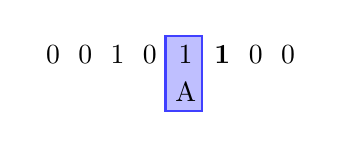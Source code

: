 \begin{tikzpicture}
    \matrix (m) at (0,0) [matrix of nodes] {
        0 & 0 & 1 & 0 & 1 & \textbf{1} & 0 & 0 \\
          &   &   &   & A &  \\
    };

    \begin{pgfonlayer}{background}
        \draw[draw=blue!75,fill=blue!25,thick] (m-2-5.south west) rectangle (m-1-5.north east);
    \end{pgfonlayer}
\end{tikzpicture}
